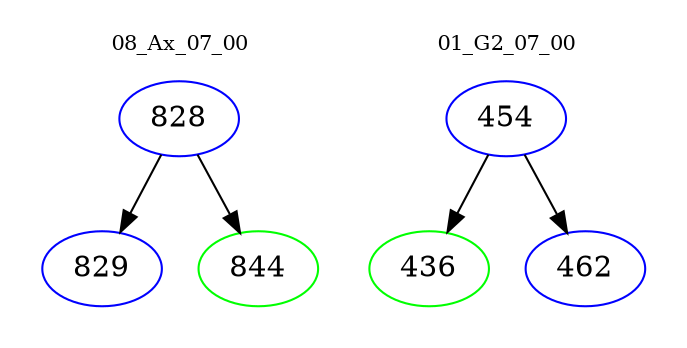 digraph{
subgraph cluster_0 {
color = white
label = "08_Ax_07_00";
fontsize=10;
T0_828 [label="828", color="blue"]
T0_828 -> T0_829 [color="black"]
T0_829 [label="829", color="blue"]
T0_828 -> T0_844 [color="black"]
T0_844 [label="844", color="green"]
}
subgraph cluster_1 {
color = white
label = "01_G2_07_00";
fontsize=10;
T1_454 [label="454", color="blue"]
T1_454 -> T1_436 [color="black"]
T1_436 [label="436", color="green"]
T1_454 -> T1_462 [color="black"]
T1_462 [label="462", color="blue"]
}
}
